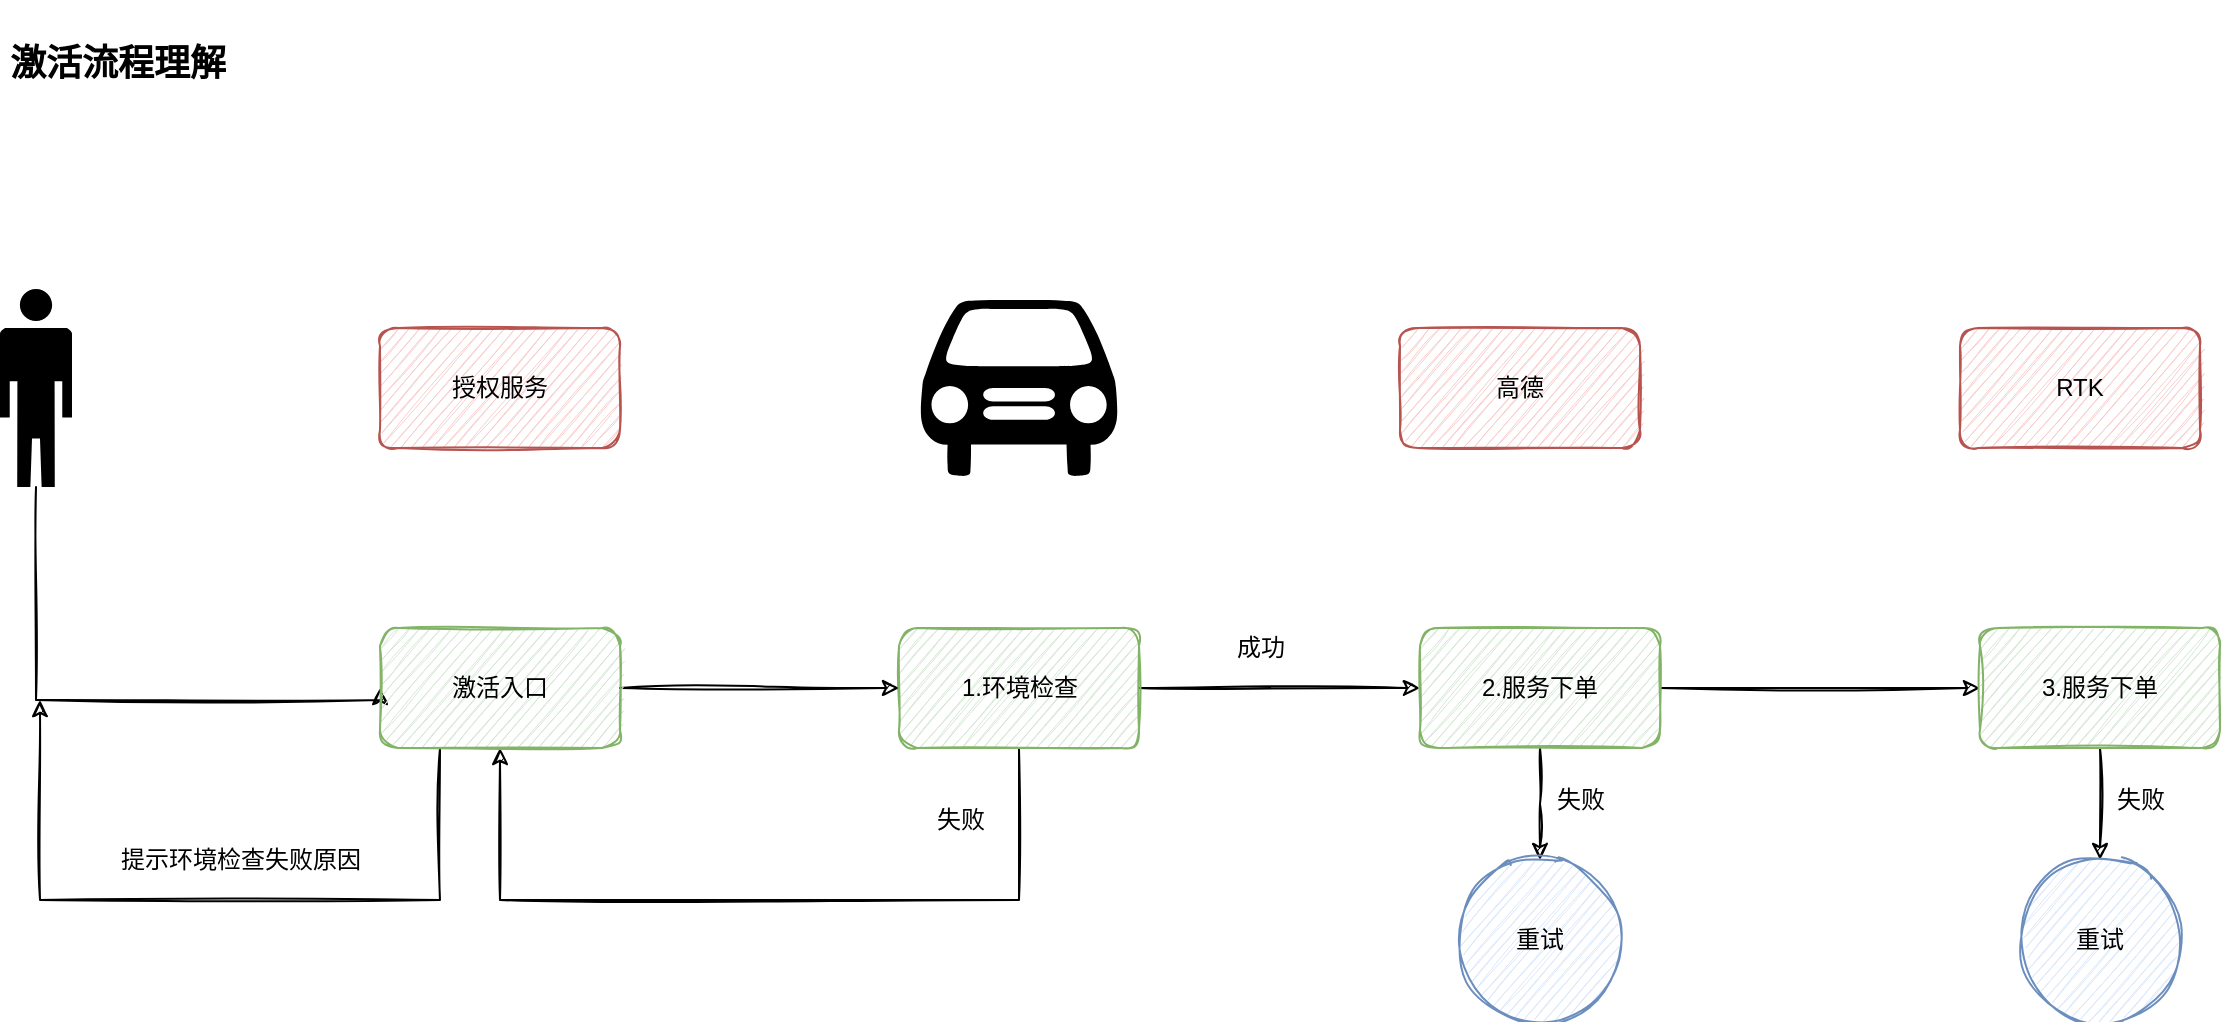 <mxfile version="13.10.0" type="github">
  <diagram name="Page-1" id="74e2e168-ea6b-b213-b513-2b3c1d86103e">
    <mxGraphModel dx="1422" dy="713" grid="1" gridSize="10" guides="1" tooltips="1" connect="1" arrows="1" fold="1" page="1" pageScale="1" pageWidth="1100" pageHeight="850" background="#ffffff" math="0" shadow="0">
      <root>
        <mxCell id="0" />
        <mxCell id="1" parent="0" />
        <mxCell id="Wx8eUFAgv1iPd0HW5qv9-2" value="&lt;h1&gt;&lt;span style=&quot;text-align: center&quot;&gt;&lt;font style=&quot;font-size: 18px&quot;&gt;激活流程理解&lt;/font&gt;&lt;/span&gt;&lt;/h1&gt;" style="text;html=1;strokeColor=none;fillColor=none;spacing=5;spacingTop=-20;whiteSpace=wrap;overflow=hidden;rounded=0;" vertex="1" parent="1">
          <mxGeometry x="60" y="30" width="140" height="70" as="geometry" />
        </mxCell>
        <mxCell id="Wx8eUFAgv1iPd0HW5qv9-3" value="高德" style="rounded=1;whiteSpace=wrap;html=1;fillColor=#f8cecc;strokeColor=#b85450;shadow=0;sketch=1;" vertex="1" parent="1">
          <mxGeometry x="760" y="184" width="120" height="60" as="geometry" />
        </mxCell>
        <mxCell id="Wx8eUFAgv1iPd0HW5qv9-4" value="RTK" style="rounded=1;whiteSpace=wrap;html=1;fillColor=#f8cecc;strokeColor=#b85450;shadow=0;sketch=1;" vertex="1" parent="1">
          <mxGeometry x="1040" y="184" width="120" height="60" as="geometry" />
        </mxCell>
        <mxCell id="Wx8eUFAgv1iPd0HW5qv9-7" value="" style="shape=mxgraph.signs.transportation.car_1;html=1;pointerEvents=1;fillColor=#000000;strokeColor=none;verticalLabelPosition=bottom;verticalAlign=top;align=center;shadow=0;sketch=0;" vertex="1" parent="1">
          <mxGeometry x="520" y="170" width="99" height="88" as="geometry" />
        </mxCell>
        <mxCell id="Wx8eUFAgv1iPd0HW5qv9-8" value="授权服务" style="rounded=1;whiteSpace=wrap;html=1;shadow=0;sketch=1;fillColor=#f8cecc;strokeColor=#b85450;" vertex="1" parent="1">
          <mxGeometry x="250" y="184" width="120" height="60" as="geometry" />
        </mxCell>
        <mxCell id="Wx8eUFAgv1iPd0HW5qv9-18" style="edgeStyle=orthogonalEdgeStyle;rounded=0;sketch=1;orthogonalLoop=1;jettySize=auto;html=1;exitX=1;exitY=0.5;exitDx=0;exitDy=0;entryX=0;entryY=0.5;entryDx=0;entryDy=0;" edge="1" parent="1" source="Wx8eUFAgv1iPd0HW5qv9-11" target="Wx8eUFAgv1iPd0HW5qv9-16">
          <mxGeometry relative="1" as="geometry" />
        </mxCell>
        <mxCell id="Wx8eUFAgv1iPd0HW5qv9-28" style="edgeStyle=orthogonalEdgeStyle;rounded=0;sketch=1;orthogonalLoop=1;jettySize=auto;html=1;entryX=0.5;entryY=1;entryDx=0;entryDy=0;" edge="1" parent="1" source="Wx8eUFAgv1iPd0HW5qv9-11" target="Wx8eUFAgv1iPd0HW5qv9-23">
          <mxGeometry relative="1" as="geometry">
            <Array as="points">
              <mxPoint x="570" y="470" />
              <mxPoint x="310" y="470" />
            </Array>
          </mxGeometry>
        </mxCell>
        <mxCell id="Wx8eUFAgv1iPd0HW5qv9-11" value="1.环境检查" style="rounded=1;whiteSpace=wrap;html=1;shadow=0;sketch=1;fillColor=#d5e8d4;strokeColor=#82b366;" vertex="1" parent="1">
          <mxGeometry x="509.5" y="334" width="120" height="60" as="geometry" />
        </mxCell>
        <mxCell id="Wx8eUFAgv1iPd0HW5qv9-30" style="edgeStyle=orthogonalEdgeStyle;rounded=0;sketch=1;orthogonalLoop=1;jettySize=auto;html=1;entryX=0;entryY=0.5;entryDx=0;entryDy=0;" edge="1" parent="1" source="Wx8eUFAgv1iPd0HW5qv9-16" target="Wx8eUFAgv1iPd0HW5qv9-17">
          <mxGeometry relative="1" as="geometry" />
        </mxCell>
        <mxCell id="Wx8eUFAgv1iPd0HW5qv9-31" style="edgeStyle=orthogonalEdgeStyle;rounded=0;sketch=1;orthogonalLoop=1;jettySize=auto;html=1;exitX=0.5;exitY=1;exitDx=0;exitDy=0;" edge="1" parent="1" source="Wx8eUFAgv1iPd0HW5qv9-16">
          <mxGeometry relative="1" as="geometry">
            <mxPoint x="830" y="450" as="targetPoint" />
          </mxGeometry>
        </mxCell>
        <mxCell id="Wx8eUFAgv1iPd0HW5qv9-16" value="2.服务下单" style="rounded=1;whiteSpace=wrap;html=1;shadow=0;sketch=1;fillColor=#d5e8d4;strokeColor=#82b366;" vertex="1" parent="1">
          <mxGeometry x="770" y="334" width="120" height="60" as="geometry" />
        </mxCell>
        <mxCell id="Wx8eUFAgv1iPd0HW5qv9-48" style="edgeStyle=orthogonalEdgeStyle;rounded=0;sketch=1;orthogonalLoop=1;jettySize=auto;html=1;exitX=0.5;exitY=1;exitDx=0;exitDy=0;" edge="1" parent="1" source="Wx8eUFAgv1iPd0HW5qv9-17" target="Wx8eUFAgv1iPd0HW5qv9-34">
          <mxGeometry relative="1" as="geometry" />
        </mxCell>
        <mxCell id="Wx8eUFAgv1iPd0HW5qv9-17" value="3.服务下单" style="rounded=1;whiteSpace=wrap;html=1;shadow=0;sketch=1;fillColor=#d5e8d4;strokeColor=#82b366;" vertex="1" parent="1">
          <mxGeometry x="1050" y="334" width="120" height="60" as="geometry" />
        </mxCell>
        <mxCell id="Wx8eUFAgv1iPd0HW5qv9-19" value="成功" style="text;html=1;align=center;verticalAlign=middle;resizable=0;points=[];autosize=1;" vertex="1" parent="1">
          <mxGeometry x="670" y="334" width="40" height="20" as="geometry" />
        </mxCell>
        <mxCell id="Wx8eUFAgv1iPd0HW5qv9-26" style="edgeStyle=orthogonalEdgeStyle;rounded=0;sketch=1;orthogonalLoop=1;jettySize=auto;html=1;entryX=0;entryY=0.5;entryDx=0;entryDy=0;" edge="1" parent="1" source="Wx8eUFAgv1iPd0HW5qv9-22" target="Wx8eUFAgv1iPd0HW5qv9-23">
          <mxGeometry relative="1" as="geometry">
            <Array as="points">
              <mxPoint x="78" y="370" />
            </Array>
          </mxGeometry>
        </mxCell>
        <mxCell id="Wx8eUFAgv1iPd0HW5qv9-22" value="" style="shape=mxgraph.signs.people.man_2;html=1;pointerEvents=1;fillColor=#000000;strokeColor=none;verticalLabelPosition=bottom;verticalAlign=top;align=center;shadow=0;sketch=0;" vertex="1" parent="1">
          <mxGeometry x="60" y="164.5" width="36" height="99" as="geometry" />
        </mxCell>
        <mxCell id="Wx8eUFAgv1iPd0HW5qv9-27" style="edgeStyle=orthogonalEdgeStyle;rounded=0;sketch=1;orthogonalLoop=1;jettySize=auto;html=1;exitX=1;exitY=0.5;exitDx=0;exitDy=0;entryX=0;entryY=0.5;entryDx=0;entryDy=0;" edge="1" parent="1" source="Wx8eUFAgv1iPd0HW5qv9-23" target="Wx8eUFAgv1iPd0HW5qv9-11">
          <mxGeometry relative="1" as="geometry">
            <mxPoint x="510" y="370" as="targetPoint" />
          </mxGeometry>
        </mxCell>
        <mxCell id="Wx8eUFAgv1iPd0HW5qv9-37" style="edgeStyle=orthogonalEdgeStyle;rounded=0;sketch=1;orthogonalLoop=1;jettySize=auto;html=1;exitX=0.25;exitY=1;exitDx=0;exitDy=0;" edge="1" parent="1" source="Wx8eUFAgv1iPd0HW5qv9-23">
          <mxGeometry relative="1" as="geometry">
            <mxPoint x="80" y="370" as="targetPoint" />
            <Array as="points">
              <mxPoint x="280" y="470" />
              <mxPoint x="80" y="470" />
            </Array>
          </mxGeometry>
        </mxCell>
        <mxCell id="Wx8eUFAgv1iPd0HW5qv9-23" value="激活入口" style="rounded=1;whiteSpace=wrap;html=1;shadow=0;sketch=1;fillColor=#d5e8d4;strokeColor=#82b366;" vertex="1" parent="1">
          <mxGeometry x="250" y="334" width="120" height="60" as="geometry" />
        </mxCell>
        <mxCell id="Wx8eUFAgv1iPd0HW5qv9-29" value="失败" style="text;html=1;align=center;verticalAlign=middle;resizable=0;points=[];autosize=1;" vertex="1" parent="1">
          <mxGeometry x="520" y="420" width="40" height="20" as="geometry" />
        </mxCell>
        <mxCell id="Wx8eUFAgv1iPd0HW5qv9-32" value="失败" style="text;html=1;align=center;verticalAlign=middle;resizable=0;points=[];autosize=1;" vertex="1" parent="1">
          <mxGeometry x="830" y="410" width="40" height="20" as="geometry" />
        </mxCell>
        <mxCell id="Wx8eUFAgv1iPd0HW5qv9-33" value="重试" style="ellipse;whiteSpace=wrap;html=1;aspect=fixed;shadow=0;sketch=1;fillColor=#dae8fc;strokeColor=#6c8ebf;" vertex="1" parent="1">
          <mxGeometry x="790" y="450" width="80" height="80" as="geometry" />
        </mxCell>
        <mxCell id="Wx8eUFAgv1iPd0HW5qv9-34" value="重试" style="ellipse;whiteSpace=wrap;html=1;aspect=fixed;shadow=0;sketch=1;fillColor=#dae8fc;strokeColor=#6c8ebf;" vertex="1" parent="1">
          <mxGeometry x="1070" y="450" width="80" height="80" as="geometry" />
        </mxCell>
        <mxCell id="Wx8eUFAgv1iPd0HW5qv9-36" value="失败" style="text;html=1;align=center;verticalAlign=middle;resizable=0;points=[];autosize=1;" vertex="1" parent="1">
          <mxGeometry x="1110" y="410" width="40" height="20" as="geometry" />
        </mxCell>
        <mxCell id="Wx8eUFAgv1iPd0HW5qv9-38" value="提示环境检查失败原因&lt;br&gt;" style="text;html=1;align=center;verticalAlign=middle;resizable=0;points=[];autosize=1;" vertex="1" parent="1">
          <mxGeometry x="110" y="440" width="140" height="20" as="geometry" />
        </mxCell>
      </root>
    </mxGraphModel>
  </diagram>
</mxfile>
